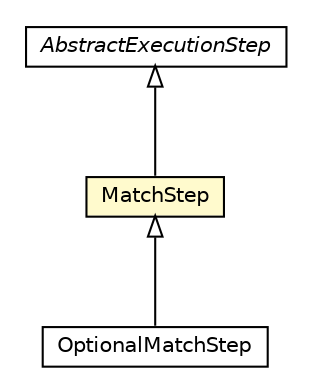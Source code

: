 #!/usr/local/bin/dot
#
# Class diagram 
# Generated by UMLGraph version R5_6-24-gf6e263 (http://www.umlgraph.org/)
#

digraph G {
	edge [fontname="Helvetica",fontsize=10,labelfontname="Helvetica",labelfontsize=10];
	node [fontname="Helvetica",fontsize=10,shape=plaintext];
	nodesep=0.25;
	ranksep=0.5;
	// com.orientechnologies.orient.core.sql.executor.OptionalMatchStep
	c1132330 [label=<<table title="com.orientechnologies.orient.core.sql.executor.OptionalMatchStep" border="0" cellborder="1" cellspacing="0" cellpadding="2" port="p" href="./OptionalMatchStep.html">
		<tr><td><table border="0" cellspacing="0" cellpadding="1">
<tr><td align="center" balign="center"> OptionalMatchStep </td></tr>
		</table></td></tr>
		</table>>, URL="./OptionalMatchStep.html", fontname="Helvetica", fontcolor="black", fontsize=10.0];
	// com.orientechnologies.orient.core.sql.executor.MatchStep
	c1132331 [label=<<table title="com.orientechnologies.orient.core.sql.executor.MatchStep" border="0" cellborder="1" cellspacing="0" cellpadding="2" port="p" bgcolor="lemonChiffon" href="./MatchStep.html">
		<tr><td><table border="0" cellspacing="0" cellpadding="1">
<tr><td align="center" balign="center"> MatchStep </td></tr>
		</table></td></tr>
		</table>>, URL="./MatchStep.html", fontname="Helvetica", fontcolor="black", fontsize=10.0];
	// com.orientechnologies.orient.core.sql.executor.AbstractExecutionStep
	c1132335 [label=<<table title="com.orientechnologies.orient.core.sql.executor.AbstractExecutionStep" border="0" cellborder="1" cellspacing="0" cellpadding="2" port="p" href="./AbstractExecutionStep.html">
		<tr><td><table border="0" cellspacing="0" cellpadding="1">
<tr><td align="center" balign="center"><font face="Helvetica-Oblique"> AbstractExecutionStep </font></td></tr>
		</table></td></tr>
		</table>>, URL="./AbstractExecutionStep.html", fontname="Helvetica", fontcolor="black", fontsize=10.0];
	//com.orientechnologies.orient.core.sql.executor.OptionalMatchStep extends com.orientechnologies.orient.core.sql.executor.MatchStep
	c1132331:p -> c1132330:p [dir=back,arrowtail=empty];
	//com.orientechnologies.orient.core.sql.executor.MatchStep extends com.orientechnologies.orient.core.sql.executor.AbstractExecutionStep
	c1132335:p -> c1132331:p [dir=back,arrowtail=empty];
}

